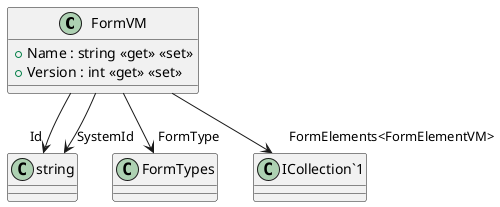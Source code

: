 @startuml
class FormVM {
    + Name : string <<get>> <<set>>
    + Version : int <<get>> <<set>>
}
FormVM --> "Id" string
FormVM --> "SystemId" string
FormVM --> "FormType" FormTypes
FormVM --> "FormElements<FormElementVM>" "ICollection`1"
@enduml
